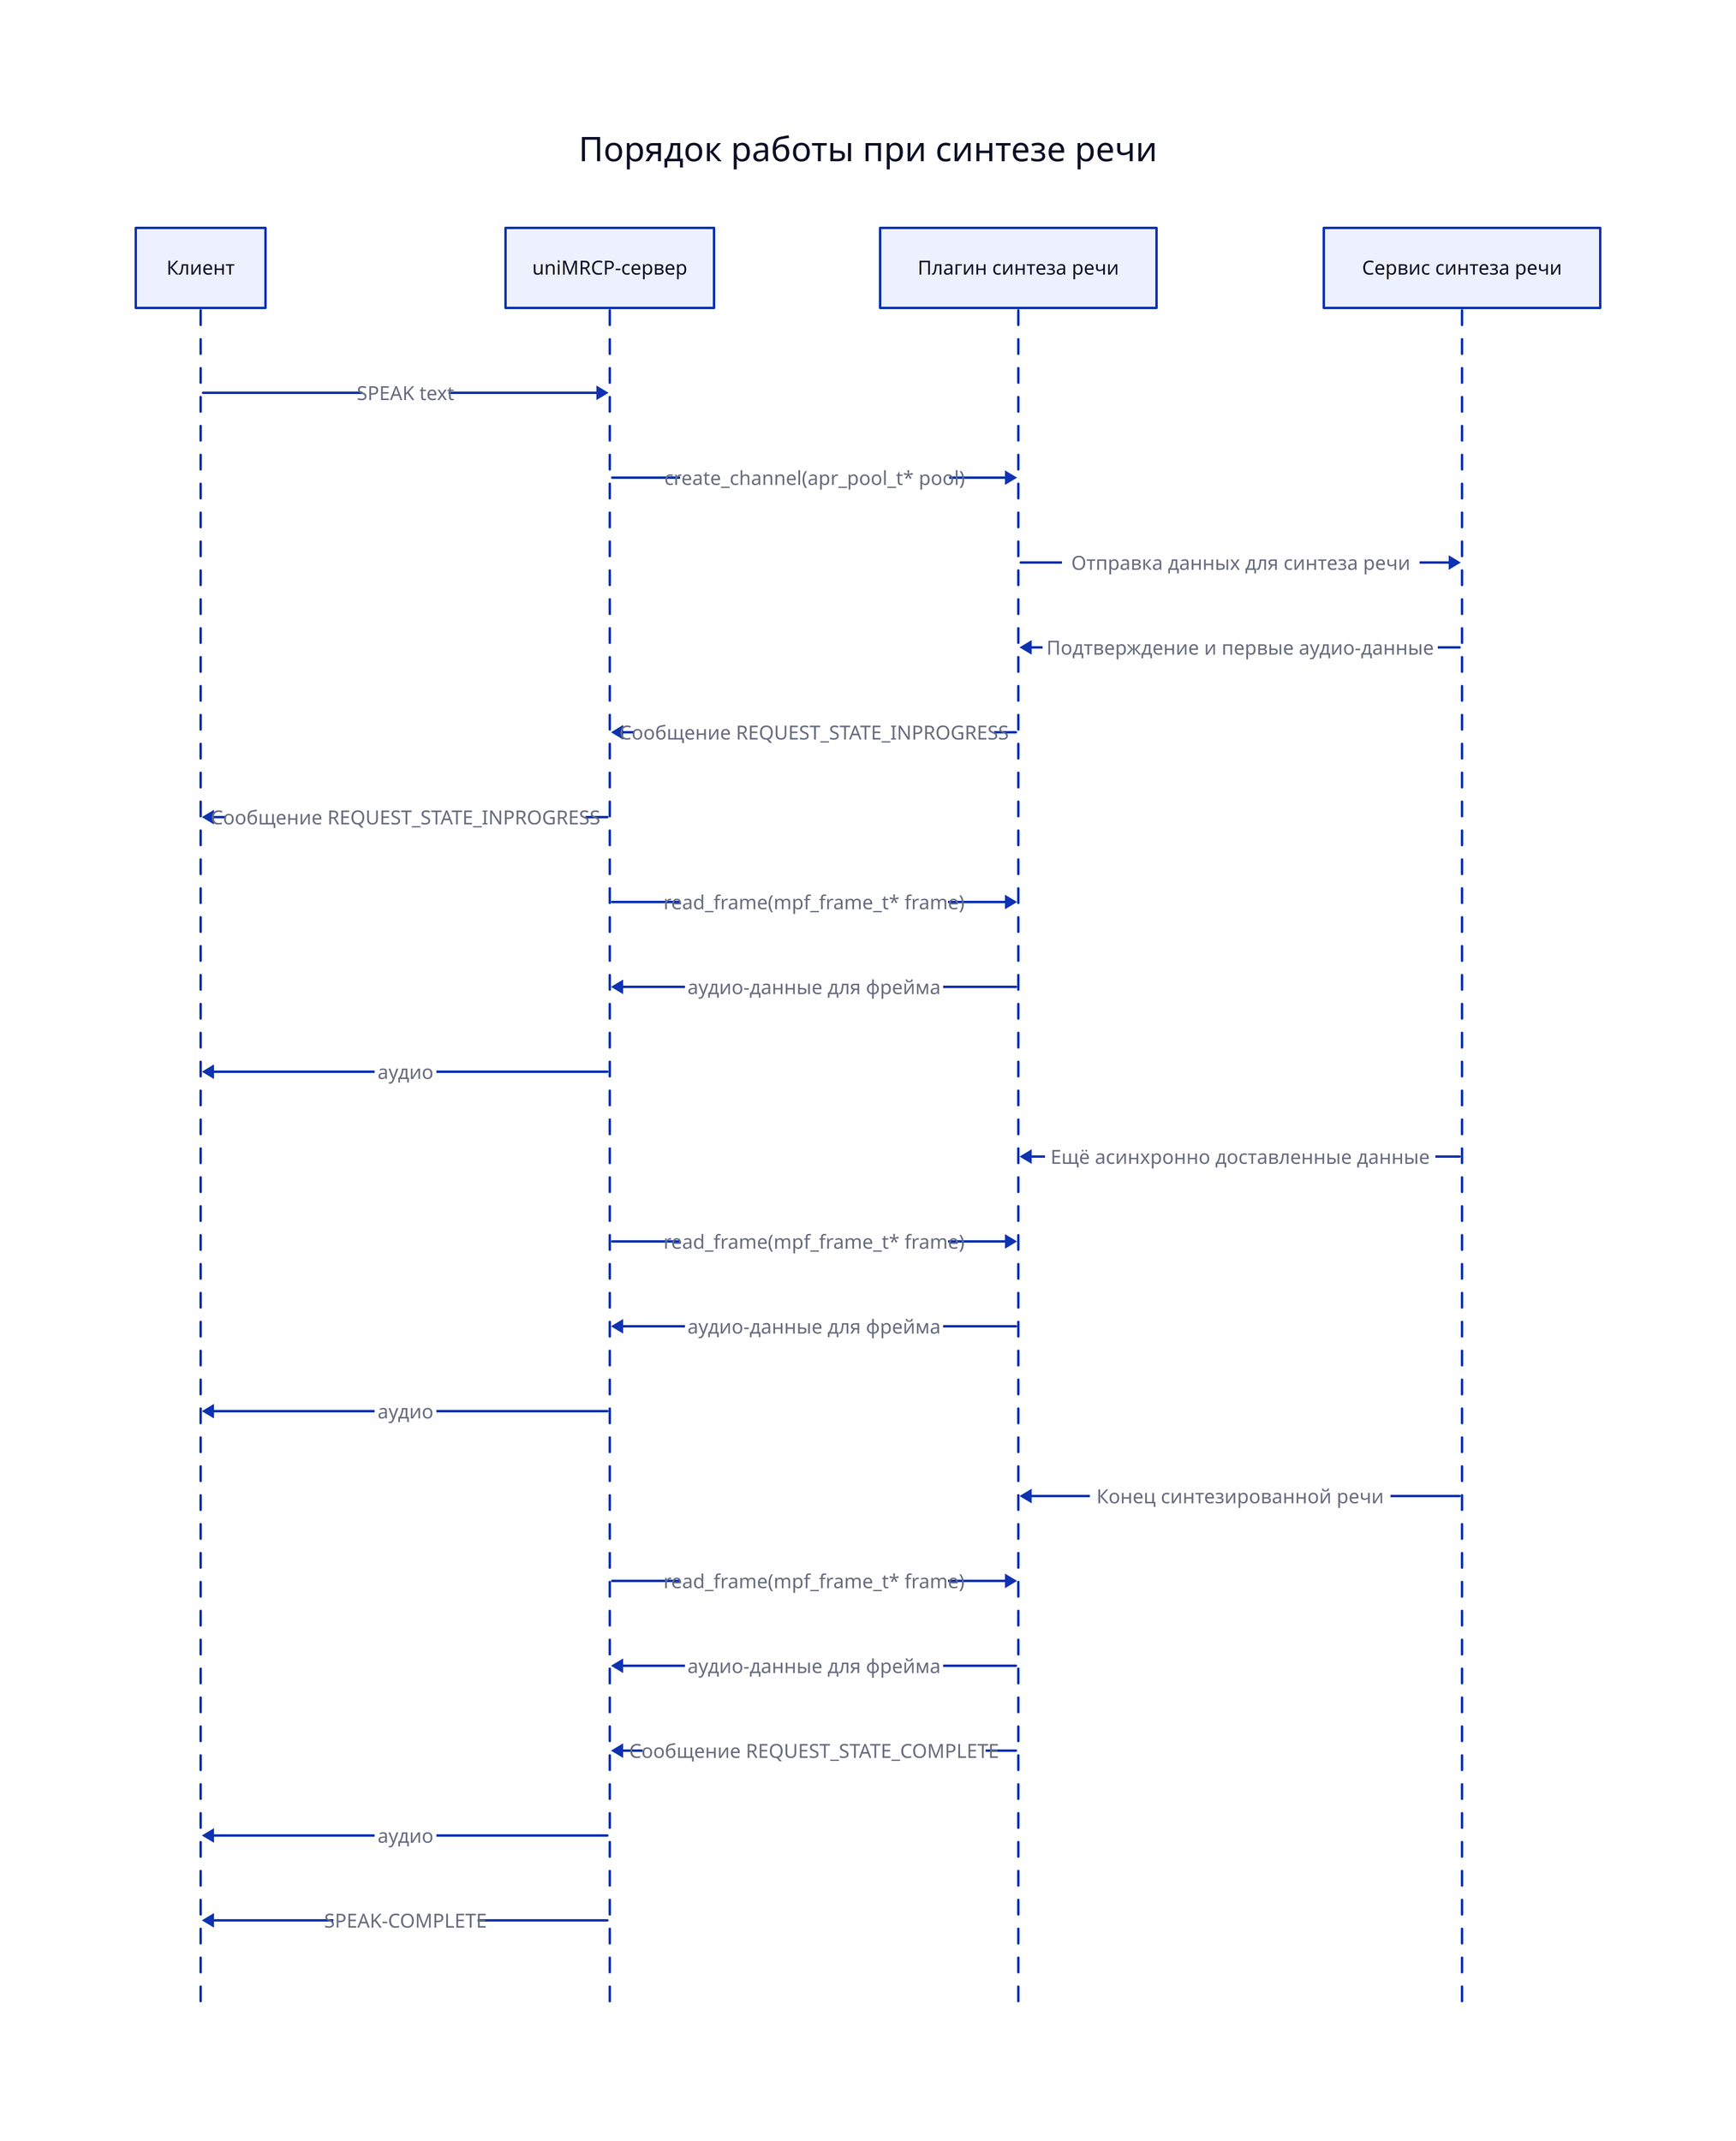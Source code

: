 Порядок работы при синтезе речи: {
  shape: sequence_diagram
  client: Клиент
  server: uniMRCP-сервер
  plugin: Плагин синтеза речи
  service: Сервис синтеза речи

  client -> server: SPEAK text
  server -> plugin: create_channel(apr_pool_t* pool)
  plugin -> service: Отправка данных для синтеза речи
  service -> plugin: Подтверждение и первые аудио-данные
  plugin -> server: Сообщение REQUEST_STATE_INPROGRESS
  server -> client: Сообщение REQUEST_STATE_INPROGRESS
  server -> plugin: read_frame(mpf_frame_t* frame)
  plugin -> server: аудио-данные для фрейма
  server -> client: аудио
  service -> plugin: Ещё асинхронно доставленные данные
  server -> plugin: read_frame(mpf_frame_t* frame)
  plugin -> server: аудио-данные для фрейма
  server -> client: аудио
  service -> plugin: Конец синтезированной речи
  server -> plugin: read_frame(mpf_frame_t* frame)
  plugin -> server: аудио-данные для фрейма
  plugin -> server: Сообщение REQUEST_STATE_COMPLETE
  server -> client: аудио
  server -> client: SPEAK-COMPLETE
}
